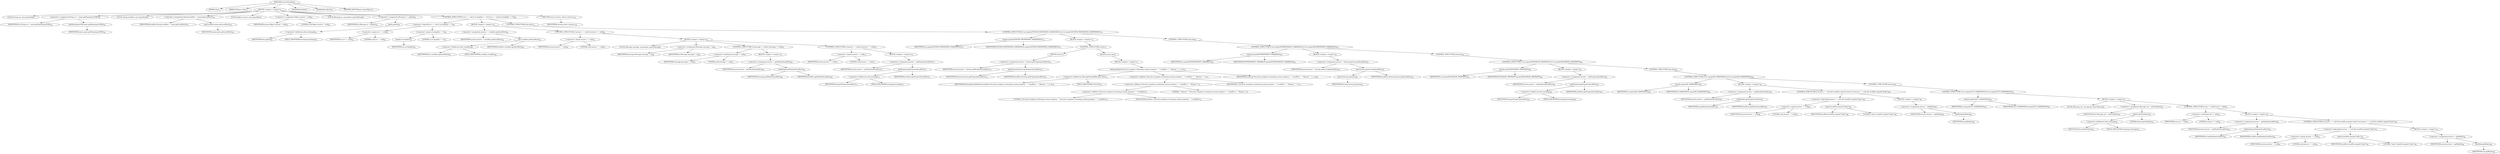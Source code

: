 digraph "resolveVariable" {  
"51" [label = <(METHOD,resolveVariable)<SUB>57</SUB>> ]
"52" [label = <(PARAM,this)<SUB>57</SUB>> ]
"53" [label = <(PARAM,QName name)<SUB>57</SUB>> ]
"54" [label = <(BLOCK,&lt;empty&gt;,&lt;empty&gt;)<SUB>57</SUB>> ]
"55" [label = <(LOCAL,String uri: java.lang.String)> ]
"56" [label = <(&lt;operator&gt;.assignment,String uri = name.getNamespaceURI())<SUB>58</SUB>> ]
"57" [label = <(IDENTIFIER,uri,String uri = name.getNamespaceURI())<SUB>58</SUB>> ]
"58" [label = <(getNamespaceURI,name.getNamespaceURI())<SUB>58</SUB>> ]
"59" [label = <(IDENTIFIER,name,name.getNamespaceURI())<SUB>58</SUB>> ]
"60" [label = <(LOCAL,String localPart: java.lang.String)> ]
"61" [label = <(&lt;operator&gt;.assignment,String localPart = name.getLocalPart())<SUB>59</SUB>> ]
"62" [label = <(IDENTIFIER,localPart,String localPart = name.getLocalPart())<SUB>59</SUB>> ]
"63" [label = <(getLocalPart,name.getLocalPart())<SUB>59</SUB>> ]
"64" [label = <(IDENTIFIER,name,name.getLocalPart())<SUB>59</SUB>> ]
"65" [label = <(LOCAL,Object answer: java.lang.Object)> ]
"66" [label = <(&lt;operator&gt;.assignment,Object answer = null)<SUB>60</SUB>> ]
"67" [label = <(IDENTIFIER,answer,Object answer = null)<SUB>60</SUB>> ]
"68" [label = <(LITERAL,null,Object answer = null)<SUB>60</SUB>> ]
"69" [label = <(LOCAL,Message in: org.apache.camel.Message)> ]
"70" [label = <(&lt;operator&gt;.assignment,Message in = getIn())<SUB>62</SUB>> ]
"71" [label = <(IDENTIFIER,in,Message in = getIn())<SUB>62</SUB>> ]
"72" [label = <(getIn,getIn())<SUB>62</SUB>> ]
"73" [label = <(&lt;operator&gt;.fieldAccess,this.exchange)<SUB>62</SUB>> ]
"74" [label = <(IDENTIFIER,this,getIn())<SUB>62</SUB>> ]
"75" [label = <(FIELD_IDENTIFIER,exchange,exchange)<SUB>62</SUB>> ]
"76" [label = <(CONTROL_STRUCTURE,if (uri == null || uri.length() == 0),if (uri == null || uri.length() == 0))<SUB>63</SUB>> ]
"77" [label = <(&lt;operator&gt;.logicalOr,uri == null || uri.length() == 0)<SUB>63</SUB>> ]
"78" [label = <(&lt;operator&gt;.equals,uri == null)<SUB>63</SUB>> ]
"79" [label = <(IDENTIFIER,uri,uri == null)<SUB>63</SUB>> ]
"80" [label = <(LITERAL,null,uri == null)<SUB>63</SUB>> ]
"81" [label = <(&lt;operator&gt;.equals,uri.length() == 0)<SUB>63</SUB>> ]
"82" [label = <(length,uri.length())<SUB>63</SUB>> ]
"83" [label = <(IDENTIFIER,uri,uri.length())<SUB>63</SUB>> ]
"84" [label = <(LITERAL,0,uri.length() == 0)<SUB>63</SUB>> ]
"85" [label = <(BLOCK,&lt;empty&gt;,&lt;empty&gt;)<SUB>63</SUB>> ]
"86" [label = <(&lt;operator&gt;.assignment,answer = variables.get(localPart))<SUB>64</SUB>> ]
"87" [label = <(IDENTIFIER,answer,answer = variables.get(localPart))<SUB>64</SUB>> ]
"88" [label = <(get,variables.get(localPart))<SUB>64</SUB>> ]
"89" [label = <(&lt;operator&gt;.fieldAccess,this.variables)<SUB>64</SUB>> ]
"90" [label = <(IDENTIFIER,this,variables.get(localPart))<SUB>64</SUB>> ]
"91" [label = <(FIELD_IDENTIFIER,variables,variables)<SUB>64</SUB>> ]
"92" [label = <(IDENTIFIER,localPart,variables.get(localPart))<SUB>64</SUB>> ]
"93" [label = <(CONTROL_STRUCTURE,if (answer == null),if (answer == null))<SUB>65</SUB>> ]
"94" [label = <(&lt;operator&gt;.equals,answer == null)<SUB>65</SUB>> ]
"95" [label = <(IDENTIFIER,answer,answer == null)<SUB>65</SUB>> ]
"96" [label = <(LITERAL,null,answer == null)<SUB>65</SUB>> ]
"97" [label = <(BLOCK,&lt;empty&gt;,&lt;empty&gt;)<SUB>65</SUB>> ]
"98" [label = <(LOCAL,Message message: org.apache.camel.Message)> ]
"99" [label = <(&lt;operator&gt;.assignment,Message message = in)<SUB>66</SUB>> ]
"100" [label = <(IDENTIFIER,message,Message message = in)<SUB>66</SUB>> ]
"101" [label = <(IDENTIFIER,in,Message message = in)<SUB>66</SUB>> ]
"102" [label = <(CONTROL_STRUCTURE,if (message != null),if (message != null))<SUB>67</SUB>> ]
"103" [label = <(&lt;operator&gt;.notEquals,message != null)<SUB>67</SUB>> ]
"104" [label = <(IDENTIFIER,message,message != null)<SUB>67</SUB>> ]
"105" [label = <(LITERAL,null,message != null)<SUB>67</SUB>> ]
"106" [label = <(BLOCK,&lt;empty&gt;,&lt;empty&gt;)<SUB>67</SUB>> ]
"107" [label = <(&lt;operator&gt;.assignment,answer = getHeader(localPart))<SUB>68</SUB>> ]
"108" [label = <(IDENTIFIER,answer,answer = getHeader(localPart))<SUB>68</SUB>> ]
"109" [label = <(getHeader,getHeader(localPart))<SUB>68</SUB>> ]
"110" [label = <(IDENTIFIER,message,getHeader(localPart))<SUB>68</SUB>> ]
"111" [label = <(IDENTIFIER,localPart,getHeader(localPart))<SUB>68</SUB>> ]
"112" [label = <(CONTROL_STRUCTURE,if (answer == null),if (answer == null))<SUB>70</SUB>> ]
"113" [label = <(&lt;operator&gt;.equals,answer == null)<SUB>70</SUB>> ]
"114" [label = <(IDENTIFIER,answer,answer == null)<SUB>70</SUB>> ]
"115" [label = <(LITERAL,null,answer == null)<SUB>70</SUB>> ]
"116" [label = <(BLOCK,&lt;empty&gt;,&lt;empty&gt;)<SUB>70</SUB>> ]
"117" [label = <(&lt;operator&gt;.assignment,answer = getProperty(localPart))<SUB>71</SUB>> ]
"118" [label = <(IDENTIFIER,answer,answer = getProperty(localPart))<SUB>71</SUB>> ]
"119" [label = <(getProperty,getProperty(localPart))<SUB>71</SUB>> ]
"120" [label = <(&lt;operator&gt;.fieldAccess,this.exchange)<SUB>71</SUB>> ]
"121" [label = <(IDENTIFIER,this,getProperty(localPart))<SUB>71</SUB>> ]
"122" [label = <(FIELD_IDENTIFIER,exchange,exchange)<SUB>71</SUB>> ]
"123" [label = <(IDENTIFIER,localPart,getProperty(localPart))<SUB>71</SUB>> ]
"124" [label = <(CONTROL_STRUCTURE,else,else)<SUB>74</SUB>> ]
"125" [label = <(CONTROL_STRUCTURE,if (uri.equals(SYSTEM_PROPERTIES_NAMESPACE)),if (uri.equals(SYSTEM_PROPERTIES_NAMESPACE)))<SUB>74</SUB>> ]
"126" [label = <(equals,equals(SYSTEM_PROPERTIES_NAMESPACE))<SUB>74</SUB>> ]
"127" [label = <(IDENTIFIER,uri,equals(SYSTEM_PROPERTIES_NAMESPACE))<SUB>74</SUB>> ]
"128" [label = <(IDENTIFIER,SYSTEM_PROPERTIES_NAMESPACE,equals(SYSTEM_PROPERTIES_NAMESPACE))<SUB>74</SUB>> ]
"129" [label = <(BLOCK,&lt;empty&gt;,&lt;empty&gt;)<SUB>74</SUB>> ]
"130" [label = <(CONTROL_STRUCTURE,try,try)<SUB>75</SUB>> ]
"131" [label = <(BLOCK,try,try)<SUB>75</SUB>> ]
"132" [label = <(&lt;operator&gt;.assignment,answer = System.getProperty(localPart))<SUB>76</SUB>> ]
"133" [label = <(IDENTIFIER,answer,answer = System.getProperty(localPart))<SUB>76</SUB>> ]
"134" [label = <(getProperty,System.getProperty(localPart))<SUB>76</SUB>> ]
"135" [label = <(IDENTIFIER,System,System.getProperty(localPart))<SUB>76</SUB>> ]
"136" [label = <(IDENTIFIER,localPart,System.getProperty(localPart))<SUB>76</SUB>> ]
"137" [label = <(BLOCK,catch,catch)> ]
"138" [label = <(BLOCK,&lt;empty&gt;,&lt;empty&gt;)<SUB>77</SUB>> ]
"139" [label = <(debug,debug(&quot;Security exception evaluating system property: &quot; + localPart + &quot;. Reason: &quot; + e, e))<SUB>78</SUB>> ]
"140" [label = <(&lt;operator&gt;.fieldAccess,MessageVariableResolver.LOG)<SUB>78</SUB>> ]
"141" [label = <(IDENTIFIER,MessageVariableResolver,debug(&quot;Security exception evaluating system property: &quot; + localPart + &quot;. Reason: &quot; + e, e))<SUB>78</SUB>> ]
"142" [label = <(FIELD_IDENTIFIER,LOG,LOG)<SUB>78</SUB>> ]
"143" [label = <(&lt;operator&gt;.addition,&quot;Security exception evaluating system property: &quot; + localPart + &quot;. Reason: &quot; + e)<SUB>79</SUB>> ]
"144" [label = <(&lt;operator&gt;.addition,&quot;Security exception evaluating system property: &quot; + localPart + &quot;. Reason: &quot;)<SUB>79</SUB>> ]
"145" [label = <(&lt;operator&gt;.addition,&quot;Security exception evaluating system property: &quot; + localPart)<SUB>79</SUB>> ]
"146" [label = <(LITERAL,&quot;Security exception evaluating system property: &quot;,&quot;Security exception evaluating system property: &quot; + localPart)<SUB>79</SUB>> ]
"147" [label = <(IDENTIFIER,localPart,&quot;Security exception evaluating system property: &quot; + localPart)<SUB>79</SUB>> ]
"148" [label = <(LITERAL,&quot;. Reason: &quot;,&quot;Security exception evaluating system property: &quot; + localPart + &quot;. Reason: &quot;)<SUB>79</SUB>> ]
"149" [label = <(IDENTIFIER,e,&quot;Security exception evaluating system property: &quot; + localPart + &quot;. Reason: &quot; + e)<SUB>79</SUB>> ]
"150" [label = <(IDENTIFIER,e,debug(&quot;Security exception evaluating system property: &quot; + localPart + &quot;. Reason: &quot; + e, e))<SUB>80</SUB>> ]
"151" [label = <(CONTROL_STRUCTURE,else,else)<SUB>82</SUB>> ]
"152" [label = <(CONTROL_STRUCTURE,if (uri.equals(ENVIRONMENT_VARIABLES)),if (uri.equals(ENVIRONMENT_VARIABLES)))<SUB>82</SUB>> ]
"153" [label = <(equals,equals(ENVIRONMENT_VARIABLES))<SUB>82</SUB>> ]
"154" [label = <(IDENTIFIER,uri,equals(ENVIRONMENT_VARIABLES))<SUB>82</SUB>> ]
"155" [label = <(IDENTIFIER,ENVIRONMENT_VARIABLES,equals(ENVIRONMENT_VARIABLES))<SUB>82</SUB>> ]
"156" [label = <(BLOCK,&lt;empty&gt;,&lt;empty&gt;)<SUB>82</SUB>> ]
"157" [label = <(&lt;operator&gt;.assignment,answer = System.getenv().get(localPart))<SUB>83</SUB>> ]
"158" [label = <(IDENTIFIER,answer,answer = System.getenv().get(localPart))<SUB>83</SUB>> ]
"159" [label = <(get,System.getenv().get(localPart))<SUB>83</SUB>> ]
"160" [label = <(getenv,System.getenv())<SUB>83</SUB>> ]
"161" [label = <(IDENTIFIER,System,System.getenv())<SUB>83</SUB>> ]
"162" [label = <(IDENTIFIER,localPart,System.getenv().get(localPart))<SUB>83</SUB>> ]
"163" [label = <(CONTROL_STRUCTURE,else,else)<SUB>84</SUB>> ]
"164" [label = <(CONTROL_STRUCTURE,if (uri.equals(EXCHANGE_PROPERTY)),if (uri.equals(EXCHANGE_PROPERTY)))<SUB>84</SUB>> ]
"165" [label = <(equals,equals(EXCHANGE_PROPERTY))<SUB>84</SUB>> ]
"166" [label = <(IDENTIFIER,uri,equals(EXCHANGE_PROPERTY))<SUB>84</SUB>> ]
"167" [label = <(IDENTIFIER,EXCHANGE_PROPERTY,equals(EXCHANGE_PROPERTY))<SUB>84</SUB>> ]
"168" [label = <(BLOCK,&lt;empty&gt;,&lt;empty&gt;)<SUB>84</SUB>> ]
"169" [label = <(&lt;operator&gt;.assignment,answer = getProperty(localPart))<SUB>85</SUB>> ]
"170" [label = <(IDENTIFIER,answer,answer = getProperty(localPart))<SUB>85</SUB>> ]
"171" [label = <(getProperty,getProperty(localPart))<SUB>85</SUB>> ]
"172" [label = <(&lt;operator&gt;.fieldAccess,this.exchange)<SUB>85</SUB>> ]
"173" [label = <(IDENTIFIER,this,getProperty(localPart))<SUB>85</SUB>> ]
"174" [label = <(FIELD_IDENTIFIER,exchange,exchange)<SUB>85</SUB>> ]
"175" [label = <(IDENTIFIER,localPart,getProperty(localPart))<SUB>85</SUB>> ]
"176" [label = <(CONTROL_STRUCTURE,else,else)<SUB>86</SUB>> ]
"177" [label = <(CONTROL_STRUCTURE,if (uri.equals(IN_NAMESPACE)),if (uri.equals(IN_NAMESPACE)))<SUB>86</SUB>> ]
"178" [label = <(equals,equals(IN_NAMESPACE))<SUB>86</SUB>> ]
"179" [label = <(IDENTIFIER,uri,equals(IN_NAMESPACE))<SUB>86</SUB>> ]
"180" [label = <(IDENTIFIER,IN_NAMESPACE,equals(IN_NAMESPACE))<SUB>86</SUB>> ]
"181" [label = <(BLOCK,&lt;empty&gt;,&lt;empty&gt;)<SUB>86</SUB>> ]
"182" [label = <(&lt;operator&gt;.assignment,answer = getHeader(localPart))<SUB>87</SUB>> ]
"183" [label = <(IDENTIFIER,answer,answer = getHeader(localPart))<SUB>87</SUB>> ]
"184" [label = <(getHeader,getHeader(localPart))<SUB>87</SUB>> ]
"185" [label = <(IDENTIFIER,in,getHeader(localPart))<SUB>87</SUB>> ]
"186" [label = <(IDENTIFIER,localPart,getHeader(localPart))<SUB>87</SUB>> ]
"187" [label = <(CONTROL_STRUCTURE,if (answer == null &amp;&amp; localPart.equals(&quot;body&quot;)),if (answer == null &amp;&amp; localPart.equals(&quot;body&quot;)))<SUB>88</SUB>> ]
"188" [label = <(&lt;operator&gt;.logicalAnd,answer == null &amp;&amp; localPart.equals(&quot;body&quot;))<SUB>88</SUB>> ]
"189" [label = <(&lt;operator&gt;.equals,answer == null)<SUB>88</SUB>> ]
"190" [label = <(IDENTIFIER,answer,answer == null)<SUB>88</SUB>> ]
"191" [label = <(LITERAL,null,answer == null)<SUB>88</SUB>> ]
"192" [label = <(equals,localPart.equals(&quot;body&quot;))<SUB>88</SUB>> ]
"193" [label = <(IDENTIFIER,localPart,localPart.equals(&quot;body&quot;))<SUB>88</SUB>> ]
"194" [label = <(LITERAL,&quot;body&quot;,localPart.equals(&quot;body&quot;))<SUB>88</SUB>> ]
"195" [label = <(BLOCK,&lt;empty&gt;,&lt;empty&gt;)<SUB>88</SUB>> ]
"196" [label = <(&lt;operator&gt;.assignment,answer = getBody())<SUB>89</SUB>> ]
"197" [label = <(IDENTIFIER,answer,answer = getBody())<SUB>89</SUB>> ]
"198" [label = <(getBody,getBody())<SUB>89</SUB>> ]
"199" [label = <(IDENTIFIER,in,getBody())<SUB>89</SUB>> ]
"200" [label = <(CONTROL_STRUCTURE,else,else)<SUB>91</SUB>> ]
"201" [label = <(CONTROL_STRUCTURE,if (uri.equals(OUT_NAMESPACE)),if (uri.equals(OUT_NAMESPACE)))<SUB>91</SUB>> ]
"202" [label = <(equals,equals(OUT_NAMESPACE))<SUB>91</SUB>> ]
"203" [label = <(IDENTIFIER,uri,equals(OUT_NAMESPACE))<SUB>91</SUB>> ]
"204" [label = <(IDENTIFIER,OUT_NAMESPACE,equals(OUT_NAMESPACE))<SUB>91</SUB>> ]
"205" [label = <(BLOCK,&lt;empty&gt;,&lt;empty&gt;)<SUB>91</SUB>> ]
"206" [label = <(LOCAL,Message out: org.apache.camel.Message)> ]
"207" [label = <(&lt;operator&gt;.assignment,Message out = getOut(false))<SUB>92</SUB>> ]
"208" [label = <(IDENTIFIER,out,Message out = getOut(false))<SUB>92</SUB>> ]
"209" [label = <(getOut,getOut(false))<SUB>92</SUB>> ]
"210" [label = <(&lt;operator&gt;.fieldAccess,this.exchange)<SUB>92</SUB>> ]
"211" [label = <(IDENTIFIER,this,getOut(false))<SUB>92</SUB>> ]
"212" [label = <(FIELD_IDENTIFIER,exchange,exchange)<SUB>92</SUB>> ]
"213" [label = <(LITERAL,false,getOut(false))<SUB>92</SUB>> ]
"214" [label = <(CONTROL_STRUCTURE,if (out != null),if (out != null))<SUB>93</SUB>> ]
"215" [label = <(&lt;operator&gt;.notEquals,out != null)<SUB>93</SUB>> ]
"216" [label = <(IDENTIFIER,out,out != null)<SUB>93</SUB>> ]
"217" [label = <(LITERAL,null,out != null)<SUB>93</SUB>> ]
"218" [label = <(BLOCK,&lt;empty&gt;,&lt;empty&gt;)<SUB>93</SUB>> ]
"219" [label = <(&lt;operator&gt;.assignment,answer = getHeader(localPart))<SUB>94</SUB>> ]
"220" [label = <(IDENTIFIER,answer,answer = getHeader(localPart))<SUB>94</SUB>> ]
"221" [label = <(getHeader,getHeader(localPart))<SUB>94</SUB>> ]
"222" [label = <(IDENTIFIER,out,getHeader(localPart))<SUB>94</SUB>> ]
"223" [label = <(IDENTIFIER,localPart,getHeader(localPart))<SUB>94</SUB>> ]
"224" [label = <(CONTROL_STRUCTURE,if (answer == null &amp;&amp; localPart.equals(&quot;body&quot;)),if (answer == null &amp;&amp; localPart.equals(&quot;body&quot;)))<SUB>95</SUB>> ]
"225" [label = <(&lt;operator&gt;.logicalAnd,answer == null &amp;&amp; localPart.equals(&quot;body&quot;))<SUB>95</SUB>> ]
"226" [label = <(&lt;operator&gt;.equals,answer == null)<SUB>95</SUB>> ]
"227" [label = <(IDENTIFIER,answer,answer == null)<SUB>95</SUB>> ]
"228" [label = <(LITERAL,null,answer == null)<SUB>95</SUB>> ]
"229" [label = <(equals,localPart.equals(&quot;body&quot;))<SUB>95</SUB>> ]
"230" [label = <(IDENTIFIER,localPart,localPart.equals(&quot;body&quot;))<SUB>95</SUB>> ]
"231" [label = <(LITERAL,&quot;body&quot;,localPart.equals(&quot;body&quot;))<SUB>95</SUB>> ]
"232" [label = <(BLOCK,&lt;empty&gt;,&lt;empty&gt;)<SUB>95</SUB>> ]
"233" [label = <(&lt;operator&gt;.assignment,answer = getBody())<SUB>96</SUB>> ]
"234" [label = <(IDENTIFIER,answer,answer = getBody())<SUB>96</SUB>> ]
"235" [label = <(getBody,getBody())<SUB>96</SUB>> ]
"236" [label = <(IDENTIFIER,out,getBody())<SUB>96</SUB>> ]
"237" [label = <(RETURN,return answer;,return answer;)<SUB>102</SUB>> ]
"238" [label = <(IDENTIFIER,answer,return answer;)<SUB>102</SUB>> ]
"239" [label = <(MODIFIER,PUBLIC)> ]
"240" [label = <(MODIFIER,VIRTUAL)> ]
"241" [label = <(METHOD_RETURN,java.lang.Object)<SUB>57</SUB>> ]
  "51" -> "52" 
  "51" -> "53" 
  "51" -> "54" 
  "51" -> "239" 
  "51" -> "240" 
  "51" -> "241" 
  "54" -> "55" 
  "54" -> "56" 
  "54" -> "60" 
  "54" -> "61" 
  "54" -> "65" 
  "54" -> "66" 
  "54" -> "69" 
  "54" -> "70" 
  "54" -> "76" 
  "54" -> "237" 
  "56" -> "57" 
  "56" -> "58" 
  "58" -> "59" 
  "61" -> "62" 
  "61" -> "63" 
  "63" -> "64" 
  "66" -> "67" 
  "66" -> "68" 
  "70" -> "71" 
  "70" -> "72" 
  "72" -> "73" 
  "73" -> "74" 
  "73" -> "75" 
  "76" -> "77" 
  "76" -> "85" 
  "76" -> "124" 
  "77" -> "78" 
  "77" -> "81" 
  "78" -> "79" 
  "78" -> "80" 
  "81" -> "82" 
  "81" -> "84" 
  "82" -> "83" 
  "85" -> "86" 
  "85" -> "93" 
  "86" -> "87" 
  "86" -> "88" 
  "88" -> "89" 
  "88" -> "92" 
  "89" -> "90" 
  "89" -> "91" 
  "93" -> "94" 
  "93" -> "97" 
  "94" -> "95" 
  "94" -> "96" 
  "97" -> "98" 
  "97" -> "99" 
  "97" -> "102" 
  "97" -> "112" 
  "99" -> "100" 
  "99" -> "101" 
  "102" -> "103" 
  "102" -> "106" 
  "103" -> "104" 
  "103" -> "105" 
  "106" -> "107" 
  "107" -> "108" 
  "107" -> "109" 
  "109" -> "110" 
  "109" -> "111" 
  "112" -> "113" 
  "112" -> "116" 
  "113" -> "114" 
  "113" -> "115" 
  "116" -> "117" 
  "117" -> "118" 
  "117" -> "119" 
  "119" -> "120" 
  "119" -> "123" 
  "120" -> "121" 
  "120" -> "122" 
  "124" -> "125" 
  "125" -> "126" 
  "125" -> "129" 
  "125" -> "151" 
  "126" -> "127" 
  "126" -> "128" 
  "129" -> "130" 
  "130" -> "131" 
  "130" -> "137" 
  "131" -> "132" 
  "132" -> "133" 
  "132" -> "134" 
  "134" -> "135" 
  "134" -> "136" 
  "137" -> "138" 
  "138" -> "139" 
  "139" -> "140" 
  "139" -> "143" 
  "139" -> "150" 
  "140" -> "141" 
  "140" -> "142" 
  "143" -> "144" 
  "143" -> "149" 
  "144" -> "145" 
  "144" -> "148" 
  "145" -> "146" 
  "145" -> "147" 
  "151" -> "152" 
  "152" -> "153" 
  "152" -> "156" 
  "152" -> "163" 
  "153" -> "154" 
  "153" -> "155" 
  "156" -> "157" 
  "157" -> "158" 
  "157" -> "159" 
  "159" -> "160" 
  "159" -> "162" 
  "160" -> "161" 
  "163" -> "164" 
  "164" -> "165" 
  "164" -> "168" 
  "164" -> "176" 
  "165" -> "166" 
  "165" -> "167" 
  "168" -> "169" 
  "169" -> "170" 
  "169" -> "171" 
  "171" -> "172" 
  "171" -> "175" 
  "172" -> "173" 
  "172" -> "174" 
  "176" -> "177" 
  "177" -> "178" 
  "177" -> "181" 
  "177" -> "200" 
  "178" -> "179" 
  "178" -> "180" 
  "181" -> "182" 
  "181" -> "187" 
  "182" -> "183" 
  "182" -> "184" 
  "184" -> "185" 
  "184" -> "186" 
  "187" -> "188" 
  "187" -> "195" 
  "188" -> "189" 
  "188" -> "192" 
  "189" -> "190" 
  "189" -> "191" 
  "192" -> "193" 
  "192" -> "194" 
  "195" -> "196" 
  "196" -> "197" 
  "196" -> "198" 
  "198" -> "199" 
  "200" -> "201" 
  "201" -> "202" 
  "201" -> "205" 
  "202" -> "203" 
  "202" -> "204" 
  "205" -> "206" 
  "205" -> "207" 
  "205" -> "214" 
  "207" -> "208" 
  "207" -> "209" 
  "209" -> "210" 
  "209" -> "213" 
  "210" -> "211" 
  "210" -> "212" 
  "214" -> "215" 
  "214" -> "218" 
  "215" -> "216" 
  "215" -> "217" 
  "218" -> "219" 
  "218" -> "224" 
  "219" -> "220" 
  "219" -> "221" 
  "221" -> "222" 
  "221" -> "223" 
  "224" -> "225" 
  "224" -> "232" 
  "225" -> "226" 
  "225" -> "229" 
  "226" -> "227" 
  "226" -> "228" 
  "229" -> "230" 
  "229" -> "231" 
  "232" -> "233" 
  "233" -> "234" 
  "233" -> "235" 
  "235" -> "236" 
  "237" -> "238" 
}
